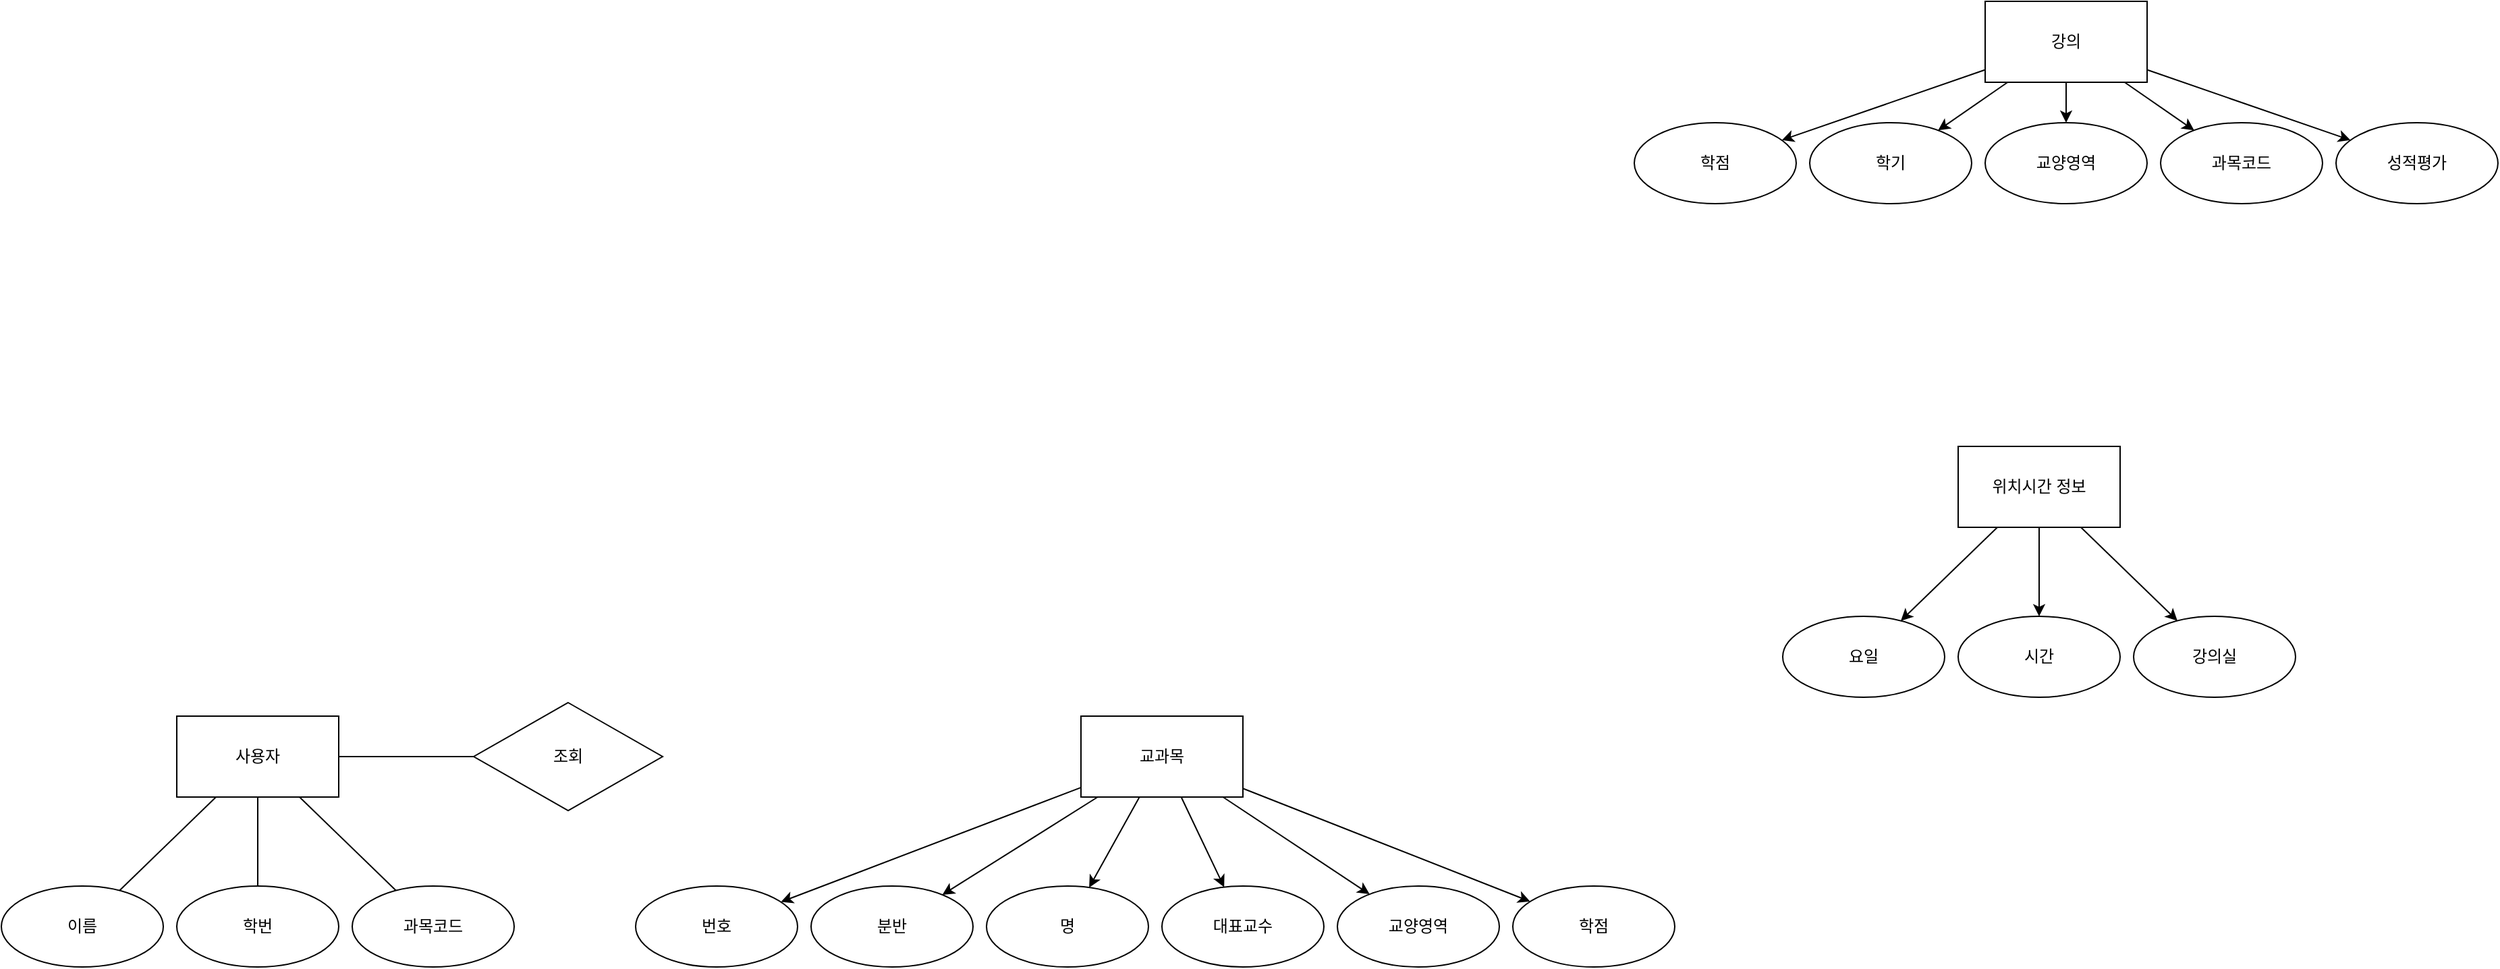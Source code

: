 <mxfile version="15.3.7" type="github">
  <diagram id="zPdTXQSxtvWJwbm5Ij7a" name="Page-1">
    <mxGraphModel dx="2903" dy="1094" grid="1" gridSize="10" guides="1" tooltips="1" connect="1" arrows="1" fold="1" page="1" pageScale="1" pageWidth="827" pageHeight="1169" math="0" shadow="0">
      <root>
        <mxCell id="0" />
        <mxCell id="1" parent="0" />
        <mxCell id="sXd-7HuucVghBjIRTJ-X-11" value="" style="rounded=0;orthogonalLoop=1;jettySize=auto;html=1;" parent="1" source="sXd-7HuucVghBjIRTJ-X-1" target="sXd-7HuucVghBjIRTJ-X-10" edge="1">
          <mxGeometry relative="1" as="geometry" />
        </mxCell>
        <mxCell id="sXd-7HuucVghBjIRTJ-X-19" value="" style="rounded=0;orthogonalLoop=1;jettySize=auto;html=1;" parent="1" source="sXd-7HuucVghBjIRTJ-X-41" target="sXd-7HuucVghBjIRTJ-X-18" edge="1">
          <mxGeometry relative="1" as="geometry" />
        </mxCell>
        <mxCell id="sXd-7HuucVghBjIRTJ-X-30" value="" style="edgeStyle=none;rounded=0;orthogonalLoop=1;jettySize=auto;html=1;" parent="1" source="sXd-7HuucVghBjIRTJ-X-1" target="sXd-7HuucVghBjIRTJ-X-29" edge="1">
          <mxGeometry relative="1" as="geometry" />
        </mxCell>
        <mxCell id="sXd-7HuucVghBjIRTJ-X-32" value="" style="edgeStyle=none;rounded=0;orthogonalLoop=1;jettySize=auto;html=1;" parent="1" source="sXd-7HuucVghBjIRTJ-X-1" target="sXd-7HuucVghBjIRTJ-X-31" edge="1">
          <mxGeometry relative="1" as="geometry" />
        </mxCell>
        <mxCell id="sXd-7HuucVghBjIRTJ-X-34" value="" style="edgeStyle=none;rounded=0;orthogonalLoop=1;jettySize=auto;html=1;" parent="1" source="sXd-7HuucVghBjIRTJ-X-1" target="sXd-7HuucVghBjIRTJ-X-33" edge="1">
          <mxGeometry relative="1" as="geometry" />
        </mxCell>
        <mxCell id="sXd-7HuucVghBjIRTJ-X-36" value="" style="edgeStyle=none;rounded=0;orthogonalLoop=1;jettySize=auto;html=1;" parent="1" source="sXd-7HuucVghBjIRTJ-X-1" target="sXd-7HuucVghBjIRTJ-X-35" edge="1">
          <mxGeometry relative="1" as="geometry" />
        </mxCell>
        <mxCell id="sXd-7HuucVghBjIRTJ-X-38" value="" style="edgeStyle=none;rounded=0;orthogonalLoop=1;jettySize=auto;html=1;" parent="1" source="sXd-7HuucVghBjIRTJ-X-41" target="sXd-7HuucVghBjIRTJ-X-37" edge="1">
          <mxGeometry relative="1" as="geometry" />
        </mxCell>
        <mxCell id="sXd-7HuucVghBjIRTJ-X-40" value="" style="edgeStyle=none;rounded=0;orthogonalLoop=1;jettySize=auto;html=1;" parent="1" source="sXd-7HuucVghBjIRTJ-X-41" target="sXd-7HuucVghBjIRTJ-X-39" edge="1">
          <mxGeometry relative="1" as="geometry" />
        </mxCell>
        <mxCell id="sXd-7HuucVghBjIRTJ-X-1" value="강의" style="rounded=0;whiteSpace=wrap;html=1;" parent="1" vertex="1">
          <mxGeometry x="970" y="40" width="120" height="60" as="geometry" />
        </mxCell>
        <mxCell id="sXd-7HuucVghBjIRTJ-X-10" value="과목코드" style="ellipse;whiteSpace=wrap;html=1;rounded=0;" parent="1" vertex="1">
          <mxGeometry x="1100" y="130" width="120" height="60" as="geometry" />
        </mxCell>
        <mxCell id="sXd-7HuucVghBjIRTJ-X-18" value="강의실" style="ellipse;whiteSpace=wrap;html=1;rounded=0;" parent="1" vertex="1">
          <mxGeometry x="1080" y="496" width="120" height="60" as="geometry" />
        </mxCell>
        <mxCell id="sXd-7HuucVghBjIRTJ-X-22" value="" style="rounded=0;orthogonalLoop=1;jettySize=auto;html=1;endArrow=none;endFill=0;" parent="1" source="sXd-7HuucVghBjIRTJ-X-25" target="sXd-7HuucVghBjIRTJ-X-26" edge="1">
          <mxGeometry relative="1" as="geometry" />
        </mxCell>
        <mxCell id="sXd-7HuucVghBjIRTJ-X-23" value="" style="rounded=0;orthogonalLoop=1;jettySize=auto;html=1;endArrow=none;endFill=0;" parent="1" source="sXd-7HuucVghBjIRTJ-X-25" target="sXd-7HuucVghBjIRTJ-X-27" edge="1">
          <mxGeometry relative="1" as="geometry" />
        </mxCell>
        <mxCell id="sXd-7HuucVghBjIRTJ-X-24" value="" style="rounded=0;orthogonalLoop=1;jettySize=auto;html=1;endArrow=none;endFill=0;" parent="1" source="sXd-7HuucVghBjIRTJ-X-25" target="sXd-7HuucVghBjIRTJ-X-28" edge="1">
          <mxGeometry relative="1" as="geometry" />
        </mxCell>
        <mxCell id="tTgizMeEn4zQ96cOiGHq-3" value="" style="edgeStyle=none;rounded=0;orthogonalLoop=1;jettySize=auto;html=1;strokeColor=default;endArrow=none;endFill=0;" edge="1" parent="1" source="sXd-7HuucVghBjIRTJ-X-25" target="tTgizMeEn4zQ96cOiGHq-2">
          <mxGeometry relative="1" as="geometry" />
        </mxCell>
        <mxCell id="sXd-7HuucVghBjIRTJ-X-25" value="사용자" style="rounded=0;whiteSpace=wrap;html=1;" parent="1" vertex="1">
          <mxGeometry x="-370" y="570" width="120" height="60" as="geometry" />
        </mxCell>
        <mxCell id="sXd-7HuucVghBjIRTJ-X-26" value="과목코드" style="ellipse;whiteSpace=wrap;html=1;rounded=0;" parent="1" vertex="1">
          <mxGeometry x="-240" y="696" width="120" height="60" as="geometry" />
        </mxCell>
        <mxCell id="sXd-7HuucVghBjIRTJ-X-27" value="이름" style="ellipse;whiteSpace=wrap;html=1;rounded=0;" parent="1" vertex="1">
          <mxGeometry x="-500" y="696" width="120" height="60" as="geometry" />
        </mxCell>
        <mxCell id="sXd-7HuucVghBjIRTJ-X-28" value="학번" style="ellipse;whiteSpace=wrap;html=1;rounded=0;" parent="1" vertex="1">
          <mxGeometry x="-370" y="696" width="120" height="60" as="geometry" />
        </mxCell>
        <mxCell id="sXd-7HuucVghBjIRTJ-X-29" value="학기" style="ellipse;whiteSpace=wrap;html=1;rounded=0;" parent="1" vertex="1">
          <mxGeometry x="840" y="130" width="120" height="60" as="geometry" />
        </mxCell>
        <mxCell id="sXd-7HuucVghBjIRTJ-X-31" value="교양영역" style="ellipse;whiteSpace=wrap;html=1;rounded=0;" parent="1" vertex="1">
          <mxGeometry x="970" y="130" width="120" height="60" as="geometry" />
        </mxCell>
        <mxCell id="sXd-7HuucVghBjIRTJ-X-33" value="학점" style="ellipse;whiteSpace=wrap;html=1;rounded=0;" parent="1" vertex="1">
          <mxGeometry x="710" y="130" width="120" height="60" as="geometry" />
        </mxCell>
        <mxCell id="sXd-7HuucVghBjIRTJ-X-35" value="성적평가" style="ellipse;whiteSpace=wrap;html=1;rounded=0;" parent="1" vertex="1">
          <mxGeometry x="1230" y="130" width="120" height="60" as="geometry" />
        </mxCell>
        <mxCell id="sXd-7HuucVghBjIRTJ-X-37" value="요일" style="ellipse;whiteSpace=wrap;html=1;rounded=0;" parent="1" vertex="1">
          <mxGeometry x="820" y="496" width="120" height="60" as="geometry" />
        </mxCell>
        <mxCell id="sXd-7HuucVghBjIRTJ-X-39" value="시간" style="ellipse;whiteSpace=wrap;html=1;rounded=0;" parent="1" vertex="1">
          <mxGeometry x="950" y="496" width="120" height="60" as="geometry" />
        </mxCell>
        <mxCell id="sXd-7HuucVghBjIRTJ-X-41" value="위치시간 정보" style="rounded=0;whiteSpace=wrap;html=1;" parent="1" vertex="1">
          <mxGeometry x="950" y="370" width="120" height="60" as="geometry" />
        </mxCell>
        <mxCell id="sXd-7HuucVghBjIRTJ-X-42" style="edgeStyle=none;rounded=0;orthogonalLoop=1;jettySize=auto;html=1;exitX=0.5;exitY=1;exitDx=0;exitDy=0;" parent="1" source="sXd-7HuucVghBjIRTJ-X-41" target="sXd-7HuucVghBjIRTJ-X-41" edge="1">
          <mxGeometry relative="1" as="geometry" />
        </mxCell>
        <mxCell id="sXd-7HuucVghBjIRTJ-X-46" value="" style="rounded=0;orthogonalLoop=1;jettySize=auto;html=1;" parent="1" source="sXd-7HuucVghBjIRTJ-X-52" target="sXd-7HuucVghBjIRTJ-X-49" edge="1">
          <mxGeometry relative="1" as="geometry" />
        </mxCell>
        <mxCell id="sXd-7HuucVghBjIRTJ-X-47" value="" style="edgeStyle=none;rounded=0;orthogonalLoop=1;jettySize=auto;html=1;" parent="1" source="sXd-7HuucVghBjIRTJ-X-52" target="sXd-7HuucVghBjIRTJ-X-50" edge="1">
          <mxGeometry relative="1" as="geometry" />
        </mxCell>
        <mxCell id="sXd-7HuucVghBjIRTJ-X-48" value="" style="edgeStyle=none;rounded=0;orthogonalLoop=1;jettySize=auto;html=1;" parent="1" source="sXd-7HuucVghBjIRTJ-X-52" target="sXd-7HuucVghBjIRTJ-X-51" edge="1">
          <mxGeometry relative="1" as="geometry" />
        </mxCell>
        <mxCell id="sXd-7HuucVghBjIRTJ-X-49" value="명" style="ellipse;whiteSpace=wrap;html=1;rounded=0;" parent="1" vertex="1">
          <mxGeometry x="230" y="696" width="120" height="60" as="geometry" />
        </mxCell>
        <mxCell id="sXd-7HuucVghBjIRTJ-X-50" value="번호" style="ellipse;whiteSpace=wrap;html=1;rounded=0;" parent="1" vertex="1">
          <mxGeometry x="-30" y="696" width="120" height="60" as="geometry" />
        </mxCell>
        <mxCell id="sXd-7HuucVghBjIRTJ-X-51" value="분반" style="ellipse;whiteSpace=wrap;html=1;rounded=0;" parent="1" vertex="1">
          <mxGeometry x="100" y="696" width="120" height="60" as="geometry" />
        </mxCell>
        <mxCell id="sXd-7HuucVghBjIRTJ-X-55" value="" style="edgeStyle=none;rounded=0;orthogonalLoop=1;jettySize=auto;html=1;" parent="1" source="sXd-7HuucVghBjIRTJ-X-52" target="sXd-7HuucVghBjIRTJ-X-54" edge="1">
          <mxGeometry relative="1" as="geometry" />
        </mxCell>
        <mxCell id="sXd-7HuucVghBjIRTJ-X-57" value="" style="edgeStyle=none;rounded=0;orthogonalLoop=1;jettySize=auto;html=1;" parent="1" source="sXd-7HuucVghBjIRTJ-X-52" target="sXd-7HuucVghBjIRTJ-X-56" edge="1">
          <mxGeometry relative="1" as="geometry" />
        </mxCell>
        <mxCell id="sXd-7HuucVghBjIRTJ-X-59" value="" style="edgeStyle=none;rounded=0;orthogonalLoop=1;jettySize=auto;html=1;" parent="1" source="sXd-7HuucVghBjIRTJ-X-52" target="sXd-7HuucVghBjIRTJ-X-58" edge="1">
          <mxGeometry relative="1" as="geometry" />
        </mxCell>
        <mxCell id="sXd-7HuucVghBjIRTJ-X-52" value="교과목" style="rounded=0;whiteSpace=wrap;html=1;" parent="1" vertex="1">
          <mxGeometry x="300" y="570" width="120" height="60" as="geometry" />
        </mxCell>
        <mxCell id="sXd-7HuucVghBjIRTJ-X-53" style="edgeStyle=none;rounded=0;orthogonalLoop=1;jettySize=auto;html=1;exitX=0.5;exitY=1;exitDx=0;exitDy=0;" parent="1" source="sXd-7HuucVghBjIRTJ-X-52" target="sXd-7HuucVghBjIRTJ-X-52" edge="1">
          <mxGeometry relative="1" as="geometry" />
        </mxCell>
        <mxCell id="sXd-7HuucVghBjIRTJ-X-54" value="대표교수" style="ellipse;whiteSpace=wrap;html=1;rounded=0;" parent="1" vertex="1">
          <mxGeometry x="360" y="696" width="120" height="60" as="geometry" />
        </mxCell>
        <mxCell id="sXd-7HuucVghBjIRTJ-X-56" value="교양영역" style="ellipse;whiteSpace=wrap;html=1;rounded=0;" parent="1" vertex="1">
          <mxGeometry x="490" y="696" width="120" height="60" as="geometry" />
        </mxCell>
        <mxCell id="sXd-7HuucVghBjIRTJ-X-58" value="학점" style="ellipse;whiteSpace=wrap;html=1;rounded=0;" parent="1" vertex="1">
          <mxGeometry x="620" y="696" width="120" height="60" as="geometry" />
        </mxCell>
        <mxCell id="tTgizMeEn4zQ96cOiGHq-2" value="조회" style="rhombus;whiteSpace=wrap;html=1;rounded=0;" vertex="1" parent="1">
          <mxGeometry x="-150" y="560" width="140" height="80" as="geometry" />
        </mxCell>
        <mxCell id="tTgizMeEn4zQ96cOiGHq-4" style="edgeStyle=none;rounded=0;orthogonalLoop=1;jettySize=auto;html=1;exitX=0;exitY=1;exitDx=0;exitDy=0;" edge="1" parent="1" source="tTgizMeEn4zQ96cOiGHq-2" target="tTgizMeEn4zQ96cOiGHq-2">
          <mxGeometry relative="1" as="geometry" />
        </mxCell>
      </root>
    </mxGraphModel>
  </diagram>
</mxfile>
